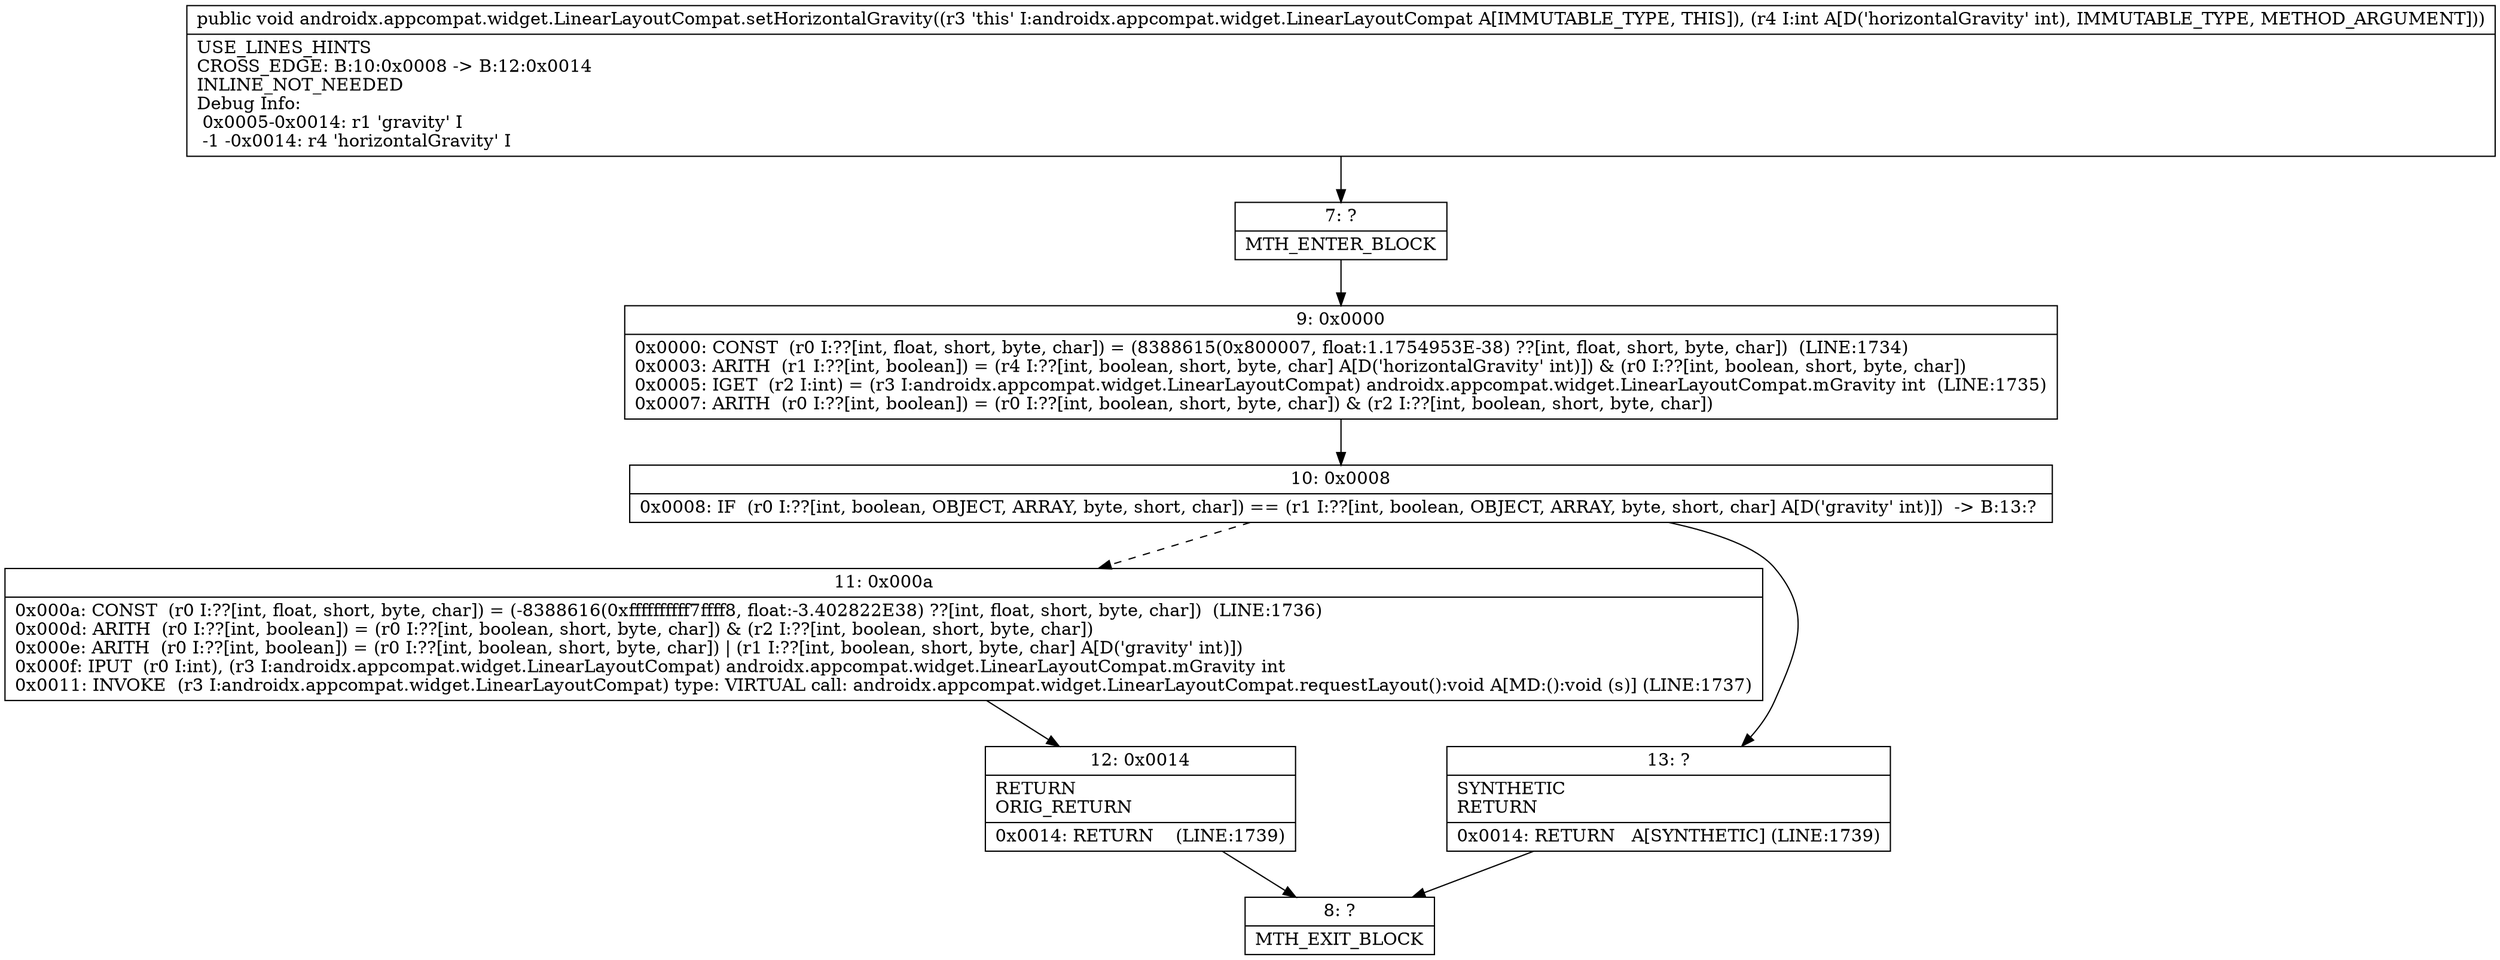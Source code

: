 digraph "CFG forandroidx.appcompat.widget.LinearLayoutCompat.setHorizontalGravity(I)V" {
Node_7 [shape=record,label="{7\:\ ?|MTH_ENTER_BLOCK\l}"];
Node_9 [shape=record,label="{9\:\ 0x0000|0x0000: CONST  (r0 I:??[int, float, short, byte, char]) = (8388615(0x800007, float:1.1754953E\-38) ??[int, float, short, byte, char])  (LINE:1734)\l0x0003: ARITH  (r1 I:??[int, boolean]) = (r4 I:??[int, boolean, short, byte, char] A[D('horizontalGravity' int)]) & (r0 I:??[int, boolean, short, byte, char]) \l0x0005: IGET  (r2 I:int) = (r3 I:androidx.appcompat.widget.LinearLayoutCompat) androidx.appcompat.widget.LinearLayoutCompat.mGravity int  (LINE:1735)\l0x0007: ARITH  (r0 I:??[int, boolean]) = (r0 I:??[int, boolean, short, byte, char]) & (r2 I:??[int, boolean, short, byte, char]) \l}"];
Node_10 [shape=record,label="{10\:\ 0x0008|0x0008: IF  (r0 I:??[int, boolean, OBJECT, ARRAY, byte, short, char]) == (r1 I:??[int, boolean, OBJECT, ARRAY, byte, short, char] A[D('gravity' int)])  \-\> B:13:? \l}"];
Node_11 [shape=record,label="{11\:\ 0x000a|0x000a: CONST  (r0 I:??[int, float, short, byte, char]) = (\-8388616(0xffffffffff7ffff8, float:\-3.402822E38) ??[int, float, short, byte, char])  (LINE:1736)\l0x000d: ARITH  (r0 I:??[int, boolean]) = (r0 I:??[int, boolean, short, byte, char]) & (r2 I:??[int, boolean, short, byte, char]) \l0x000e: ARITH  (r0 I:??[int, boolean]) = (r0 I:??[int, boolean, short, byte, char]) \| (r1 I:??[int, boolean, short, byte, char] A[D('gravity' int)]) \l0x000f: IPUT  (r0 I:int), (r3 I:androidx.appcompat.widget.LinearLayoutCompat) androidx.appcompat.widget.LinearLayoutCompat.mGravity int \l0x0011: INVOKE  (r3 I:androidx.appcompat.widget.LinearLayoutCompat) type: VIRTUAL call: androidx.appcompat.widget.LinearLayoutCompat.requestLayout():void A[MD:():void (s)] (LINE:1737)\l}"];
Node_12 [shape=record,label="{12\:\ 0x0014|RETURN\lORIG_RETURN\l|0x0014: RETURN    (LINE:1739)\l}"];
Node_8 [shape=record,label="{8\:\ ?|MTH_EXIT_BLOCK\l}"];
Node_13 [shape=record,label="{13\:\ ?|SYNTHETIC\lRETURN\l|0x0014: RETURN   A[SYNTHETIC] (LINE:1739)\l}"];
MethodNode[shape=record,label="{public void androidx.appcompat.widget.LinearLayoutCompat.setHorizontalGravity((r3 'this' I:androidx.appcompat.widget.LinearLayoutCompat A[IMMUTABLE_TYPE, THIS]), (r4 I:int A[D('horizontalGravity' int), IMMUTABLE_TYPE, METHOD_ARGUMENT]))  | USE_LINES_HINTS\lCROSS_EDGE: B:10:0x0008 \-\> B:12:0x0014\lINLINE_NOT_NEEDED\lDebug Info:\l  0x0005\-0x0014: r1 'gravity' I\l  \-1 \-0x0014: r4 'horizontalGravity' I\l}"];
MethodNode -> Node_7;Node_7 -> Node_9;
Node_9 -> Node_10;
Node_10 -> Node_11[style=dashed];
Node_10 -> Node_13;
Node_11 -> Node_12;
Node_12 -> Node_8;
Node_13 -> Node_8;
}

